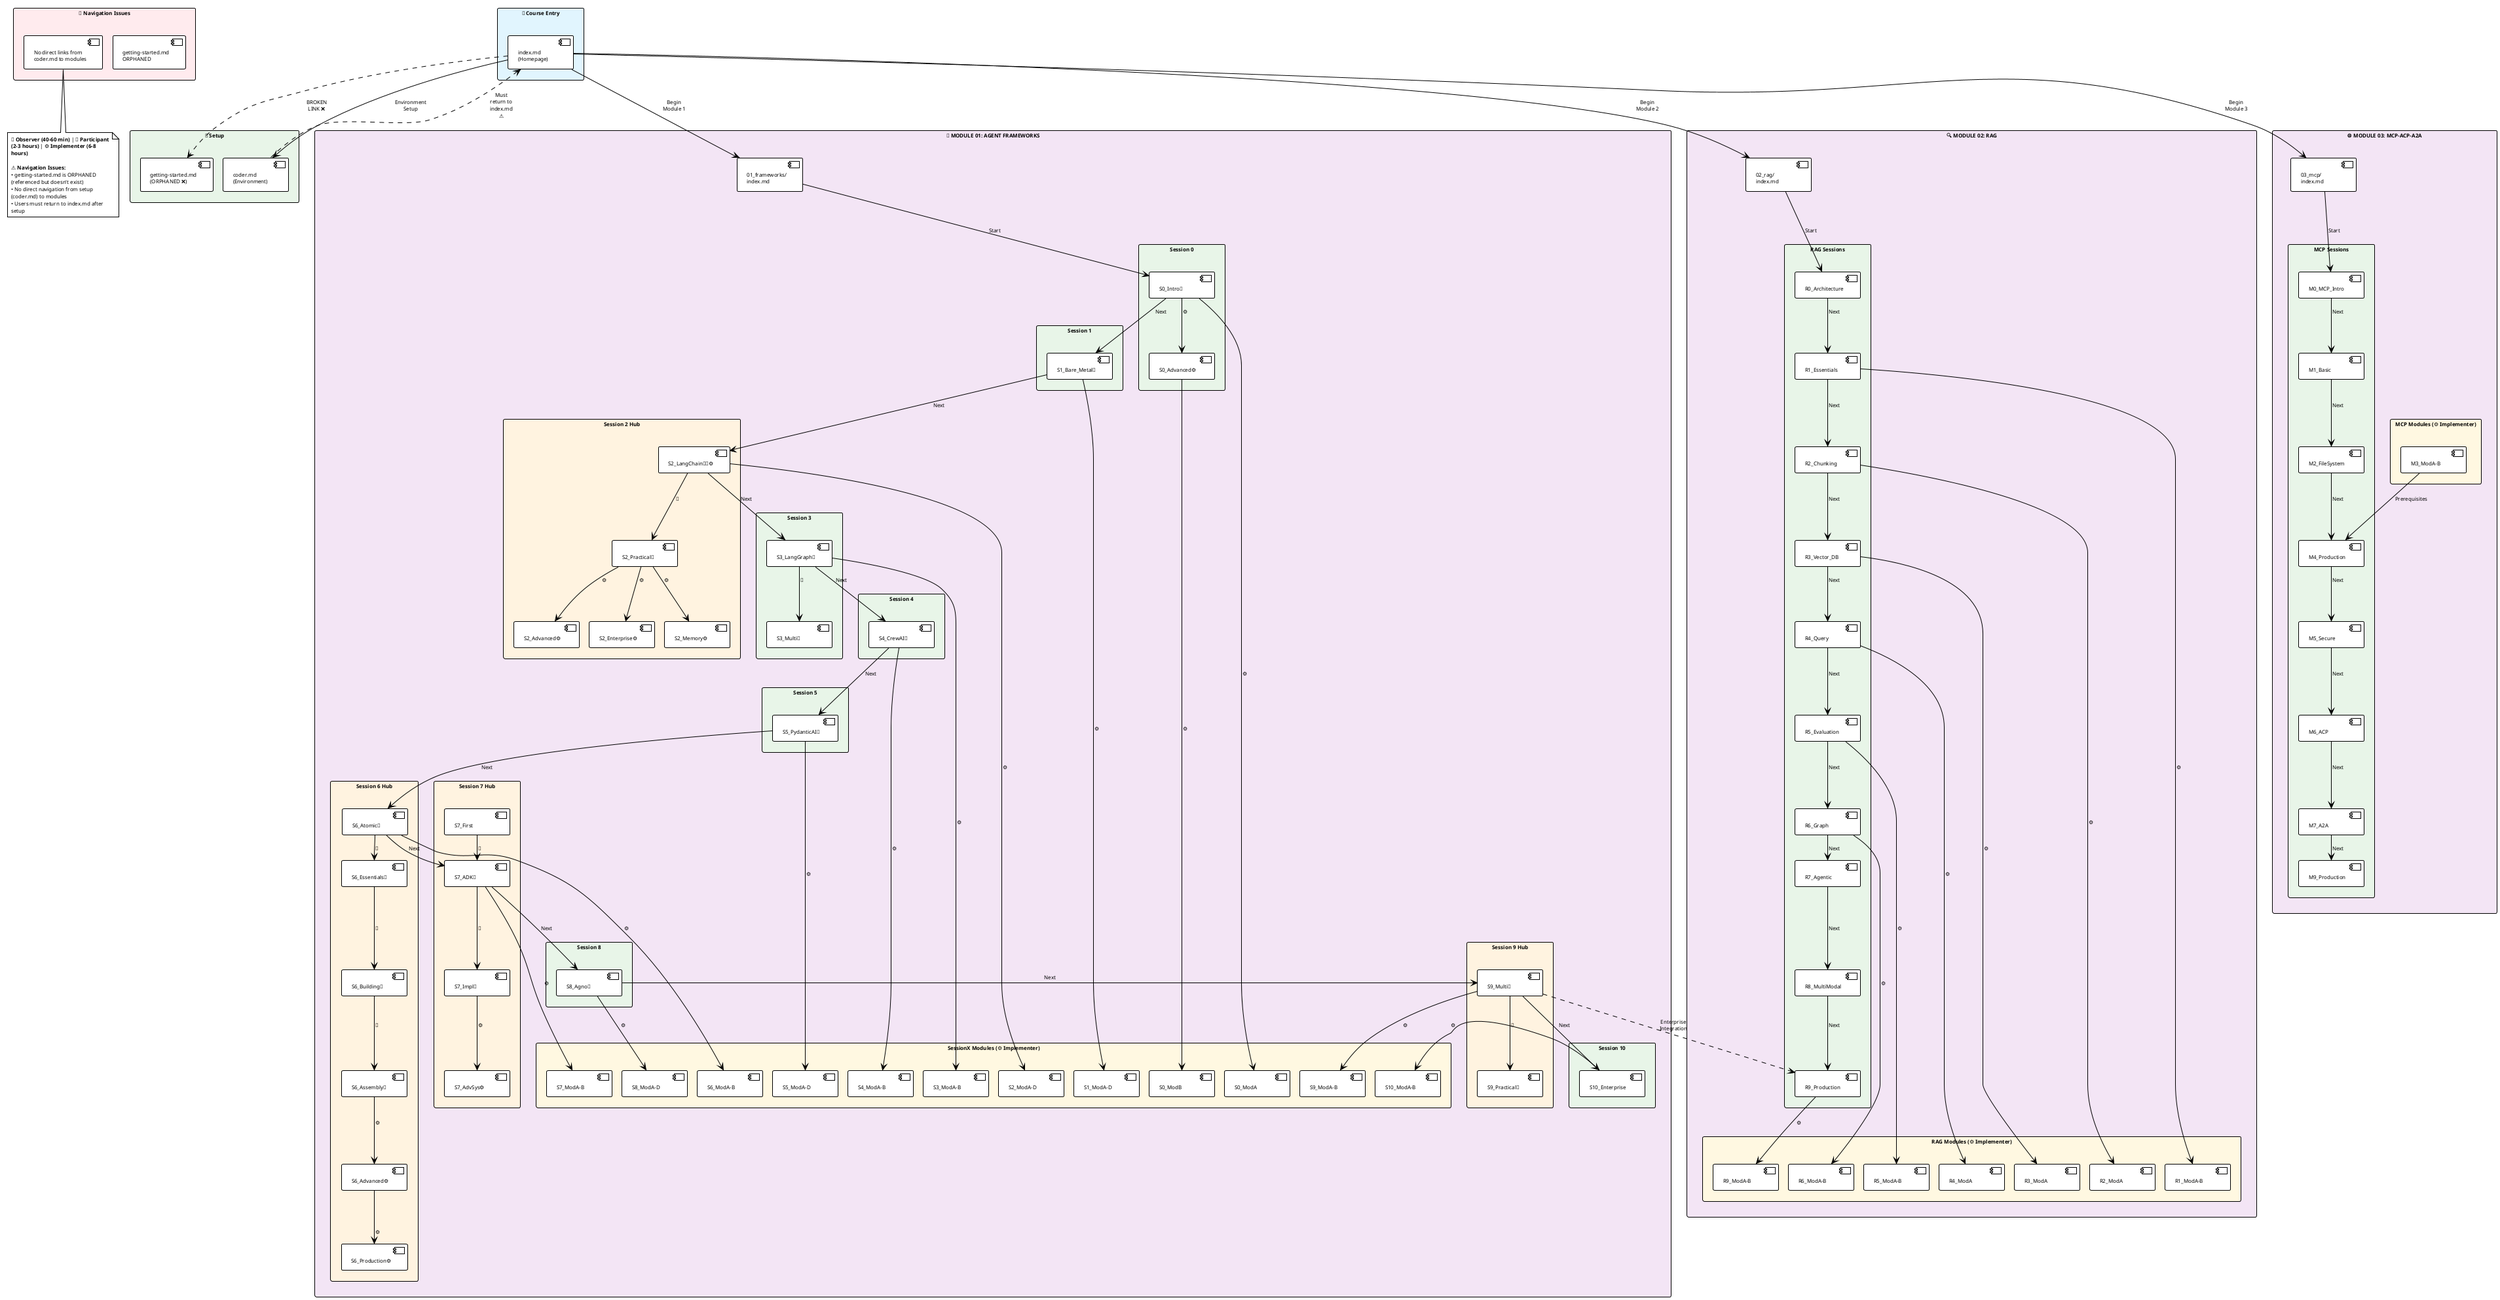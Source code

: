 @startuml
!theme plain
skinparam defaultFontSize 8
skinparam minClassWidth 60
skinparam backgroundColor white
skinparam wrapWidth 150
skinparam maxMessageSize 40
skinparam nodesep 15
skinparam ranksep 25

' Vertical layout
!define LAYOUT_TOP_DOWN

' Entry Point
rectangle "**📖 Course Entry**" #E1F5FE {
  [index.md\n(Homepage)] as IDX
}

rectangle "**🔧 Setup**" #E8F5E8 {
  [coder.md\n(Environment)] as CODER
  [getting-started.md\n(ORPHANED ❌)] as START
}

' Module 01 Vertical Layout
rectangle "**🤖 MODULE 01: AGENT FRAMEWORKS**" #F3E5F5 {
  [01_frameworks/\nindex.md] as F_IDX
  
  rectangle "**Session 0**" #E8F5E8 {
    [S0_Intro🎯] as F_S0
    [S0_Advanced⚙️] as F_S0_ADV
  }
  
  rectangle "**Session 1**" #E8F5E8 {
    [S1_Bare_Metal🎯] as F_S1
  }
  
  rectangle "**Session 2 Hub**" #FFF3E0 {
    [S2_LangChain🎯📝⚙️] as F_S2_MAIN
    [S2_Practical📝] as F_S2_PRAC
    [S2_Advanced⚙️] as F_S2_ADV
    [S2_Enterprise⚙️] as F_S2_ENT
    [S2_Memory⚙️] as F_S2_MEM
  }
  
  rectangle "**Session 3**" #E8F5E8 {
    [S3_LangGraph🎯] as F_S3_LANG
    [S3_Multi📝] as F_S3_MULTI
  }
  
  rectangle "**Session 4**" #E8F5E8 {
    [S4_CrewAI🎯] as F_S4
  }
  
  rectangle "**Session 5**" #E8F5E8 {
    [S5_PydanticAI🎯] as F_S5
  }
  
  rectangle "**Session 6 Hub**" #FFF3E0 {
    [S6_Atomic🎯] as F_S6
    [S6_Essentials🎯] as F_S6_ESS
    [S6_Building📝] as F_S6_BUILD
    [S6_Assembly📝] as F_S6_ASSEM
    [S6_Advanced⚙️] as F_S6_ADV
    [S6_Production⚙️] as F_S6_PROD
  }
  
  rectangle "**Session 7 Hub**" #FFF3E0 {
    [S7_First] as F_S7_FIRST
    [S7_ADK🎯] as F_S7
    [S7_Impl📝] as F_S7_IMPL
    [S7_AdvSys⚙️] as F_S7_ADVSYS
  }
  
  rectangle "**Session 8**" #E8F5E8 {
    [S8_Agno🎯] as F_S8
  }
  
  rectangle "**Session 9 Hub**" #FFF3E0 {
    [S9_Multi🎯] as F_S9
    [S9_Practical📝] as F_S9_PRAC
  }
  
  rectangle "**Session 10**" #E8F5E8 {
    [S10_Enterprise] as F_S10
  }
  
  rectangle "**SessionX Modules** (⚙️ Implementer)" #FFF8E1 {
    [S0_ModA] as F_S0_MA
    [S0_ModB] as F_S0_MB
    [S1_ModA-D] as F_S1_MODS
    [S2_ModA-D] as F_S2_MODS
    [S3_ModA-B] as F_S3_MODS
    [S4_ModA-B] as F_S4_MODS
    [S5_ModA-D] as F_S5_MODS
    [S6_ModA-B] as F_S6_MODS
    [S7_ModA-B] as F_S7_MODS
    [S8_ModA-D] as F_S8_MODS
    [S9_ModA-B] as F_S9_MODS
    [S10_ModA-B] as F_S10_MODS
  }
}

' Module 02 Vertical Layout
rectangle "**🔍 MODULE 02: RAG**" #F3E5F5 {
  [02_rag/\nindex.md] as R_IDX
  
  rectangle "**RAG Sessions**" #E8F5E8 {
    [R0_Architecture] as R_S0
    [R1_Essentials] as R_S1
    [R2_Chunking] as R_S2
    [R3_Vector_DB] as R_S3
    [R4_Query] as R_S4
    [R5_Evaluation] as R_S5
    [R6_Graph] as R_S6
    [R7_Agentic] as R_S7
    [R8_MultiModal] as R_S8
    [R9_Production] as R_S9
  }
  
  rectangle "**RAG Modules** (⚙️ Implementer)" #FFF8E1 {
    [R1_ModA-B] as R_MODS1
    [R2_ModA] as R_MODS2
    [R3_ModA] as R_MODS3
    [R4_ModA] as R_MODS4
    [R5_ModA-B] as R_MODS5
    [R6_ModA-B] as R_MODS6
    [R9_ModA-B] as R_MODS9
  }
}

' Module 03 Vertical Layout  
rectangle "**🌐 MODULE 03: MCP-ACP-A2A**" #F3E5F5 {
  [03_mcp/\nindex.md] as M_IDX
  
  rectangle "**MCP Sessions**" #E8F5E8 {
    [M0_MCP_Intro] as M_S0
    [M1_Basic] as M_S1
    [M2_FileSystem] as M_S2
    [M4_Production] as M_S4
    [M5_Secure] as M_S5
    [M6_ACP] as M_S6
    [M7_A2A] as M_S7
    [M9_Production] as M_S9
  }
  
  rectangle "**MCP Modules** (⚙️ Implementer)" #FFF8E1 {
    [M3_ModA-B] as M_MODS
  }
}

rectangle "**🚨 Navigation Issues**" #FFEBEE {
  [getting-started.md\nORPHANED] as ORPHAN1
  [No direct links from\ncoder.md to modules] as ORPHAN2
}

' Main Navigation Flow (Vertical)
IDX --> CODER : "Environment\nSetup"
IDX -.-> START : "BROKEN\nLINK ❌"
IDX --> F_IDX : "Begin\nModule 1"
IDX --> R_IDX : "Begin\nModule 2"
IDX --> M_IDX : "Begin\nModule 3"

' NAVIGATION GAP: Setup doesn't link to modules
CODER -.-> IDX : "Must return to\nindex.md ⚠️"

' Framework Sessions Sequential Flow
F_IDX --> F_S0 : "Start"
F_S0 --> F_S1 : "Next"
F_S1 --> F_S2_MAIN : "Next"
F_S2_MAIN --> F_S3_LANG : "Next"
F_S3_LANG --> F_S4 : "Next"
F_S4 --> F_S5 : "Next"
F_S5 --> F_S6 : "Next"
F_S6 --> F_S7 : "Next"
F_S7 --> F_S8 : "Next"
F_S8 --> F_S9 : "Next"
F_S9 --> F_S10 : "Next"

' Multi-Path Hubs
F_S0 --> F_S0_ADV : "⚙️"
F_S0 --> F_S0_MA : "⚙️"
F_S0_ADV --> F_S0_MB : "⚙️"

F_S2_MAIN --> F_S2_PRAC : "📝"
F_S2_PRAC --> F_S2_ADV : "⚙️"
F_S2_PRAC --> F_S2_ENT : "⚙️"
F_S2_PRAC --> F_S2_MEM : "⚙️"
F_S2_MAIN --> F_S2_MODS : "⚙️"

F_S3_LANG --> F_S3_MULTI : "📝"
F_S3_LANG --> F_S3_MODS : "⚙️"

F_S6 --> F_S6_ESS : "🎯"
F_S6_ESS --> F_S6_BUILD : "📝"
F_S6_BUILD --> F_S6_ASSEM : "📝"
F_S6_ASSEM --> F_S6_ADV : "⚙️"
F_S6_ADV --> F_S6_PROD : "⚙️"
F_S6 --> F_S6_MODS : "⚙️"

F_S7_FIRST --> F_S7 : "🎯"
F_S7 --> F_S7_IMPL : "📝"
F_S7_IMPL --> F_S7_ADVSYS : "⚙️"
F_S7 --> F_S7_MODS : "⚙️"

F_S9 --> F_S9_PRAC : "📝"
F_S9 --> F_S9_MODS : "⚙️"

' Other Sessions to Modules
F_S1 --> F_S1_MODS : "⚙️"
F_S4 --> F_S4_MODS : "⚙️"
F_S5 --> F_S5_MODS : "⚙️"
F_S8 --> F_S8_MODS : "⚙️"
F_S10 --> F_S10_MODS : "⚙️"

' RAG Sequential Flow
R_IDX --> R_S0 : "Start"
R_S0 --> R_S1 : "Next"
R_S1 --> R_S2 : "Next"
R_S2 --> R_S3 : "Next"
R_S3 --> R_S4 : "Next"
R_S4 --> R_S5 : "Next"
R_S5 --> R_S6 : "Next"
R_S6 --> R_S7 : "Next"
R_S7 --> R_S8 : "Next"
R_S8 --> R_S9 : "Next"

' RAG Modules
R_S1 --> R_MODS1 : "⚙️"
R_S2 --> R_MODS2 : "⚙️"
R_S3 --> R_MODS3 : "⚙️"
R_S4 --> R_MODS4 : "⚙️"
R_S5 --> R_MODS5 : "⚙️"
R_S6 --> R_MODS6 : "⚙️"
R_S9 --> R_MODS9 : "⚙️"

' MCP Sequential Flow
M_IDX --> M_S0 : "Start"
M_S0 --> M_S1 : "Next"
M_S1 --> M_S2 : "Next"
M_S2 --> M_S4 : "Next"
M_S4 --> M_S5 : "Next"
M_S5 --> M_S6 : "Next"
M_S6 --> M_S7 : "Next"
M_S7 --> M_S9 : "Next"

M_MODS --> M_S4 : "Prerequisites"

' Cross-Module Integration
F_S9 ..> R_S9 : "Enterprise\nIntegration"

' Legend
note bottom 
  **🎯 Observer (40-60 min)** | **📝 Participant (2-3 hours)** | **⚙️ Implementer (6-8 hours)**
  
  **⚠️ Navigation Issues:**
  • getting-started.md is ORPHANED (referenced but doesn't exist)
  • No direct navigation from setup (coder.md) to modules
  • Users must return to index.md after setup
end note

@enduml